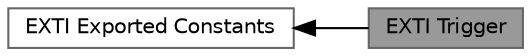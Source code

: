 digraph "EXTI Trigger"
{
 // LATEX_PDF_SIZE
  bgcolor="transparent";
  edge [fontname=Helvetica,fontsize=10,labelfontname=Helvetica,labelfontsize=10];
  node [fontname=Helvetica,fontsize=10,shape=box,height=0.2,width=0.4];
  rankdir=LR;
  Node2 [id="Node000002",label="EXTI Exported Constants",height=0.2,width=0.4,color="grey40", fillcolor="white", style="filled",URL="$group__EXTI__Exported__Constants.html",tooltip=" "];
  Node1 [id="Node000001",label="EXTI Trigger",height=0.2,width=0.4,color="gray40", fillcolor="grey60", style="filled", fontcolor="black",tooltip=" "];
  Node2->Node1 [shape=plaintext, dir="back", style="solid"];
}
